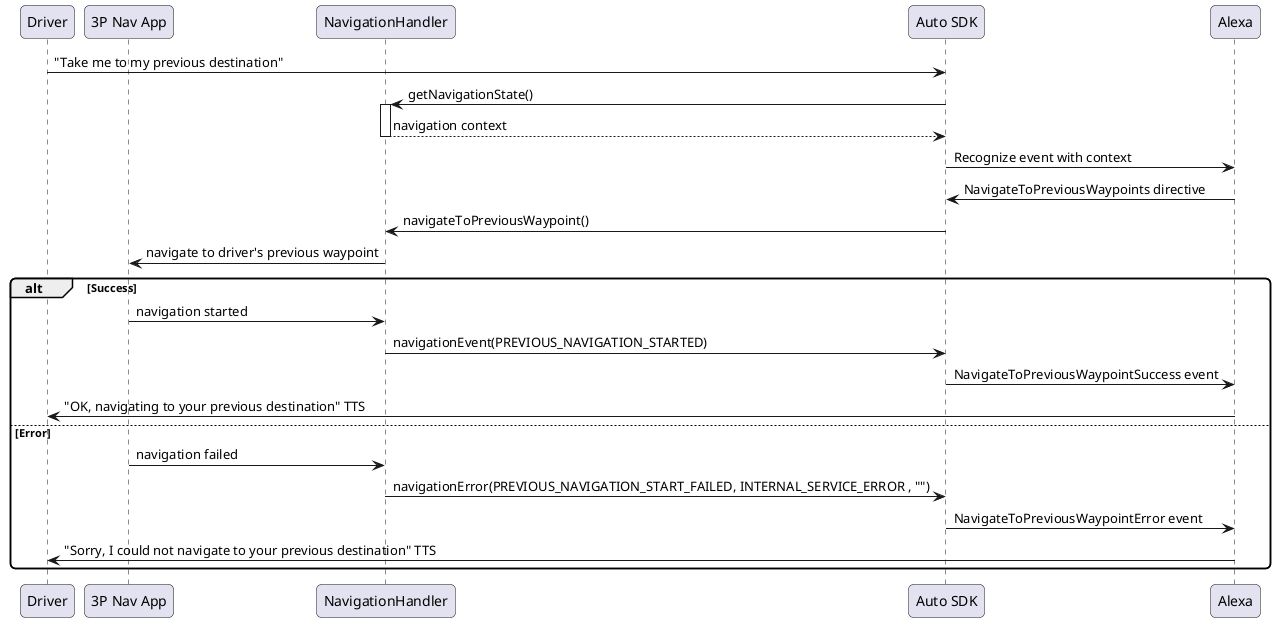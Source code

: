 @startuml
skinparam roundcorner 10
participant Driver 
participant "3P Nav App" as Nav
participant NavigationHandler 
participant "Auto SDK" as SDK
participant Alexa

Driver->SDK: "Take me to my previous destination"
SDK-> NavigationHandler : getNavigationState()
activate NavigationHandler
NavigationHandler -->SDK : navigation context
deactivate NavigationHandler
SDK -> Alexa : Recognize event with context

Alexa->SDK : NavigateToPreviousWaypoints directive

SDK->NavigationHandler : navigateToPreviousWaypoint()
NavigationHandler->Nav : navigate to driver's previous waypoint

alt Success
	NavigationHandler<-Nav : navigation started
    NavigationHandler->SDK: navigationEvent(PREVIOUS_NAVIGATION_STARTED)
    SDK->Alexa : NavigateToPreviousWaypointSuccess event
    Alexa->Driver : "OK, navigating to your previous destination" TTS
else Error
	NavigationHandler<-Nav : navigation failed
    NavigationHandler->SDK: navigationError(PREVIOUS_NAVIGATION_START_FAILED, INTERNAL_SERVICE_ERROR , "")
    SDK->Alexa : NavigateToPreviousWaypointError event
    Alexa->Driver : "Sorry, I could not navigate to your previous destination" TTS
end
@enduml